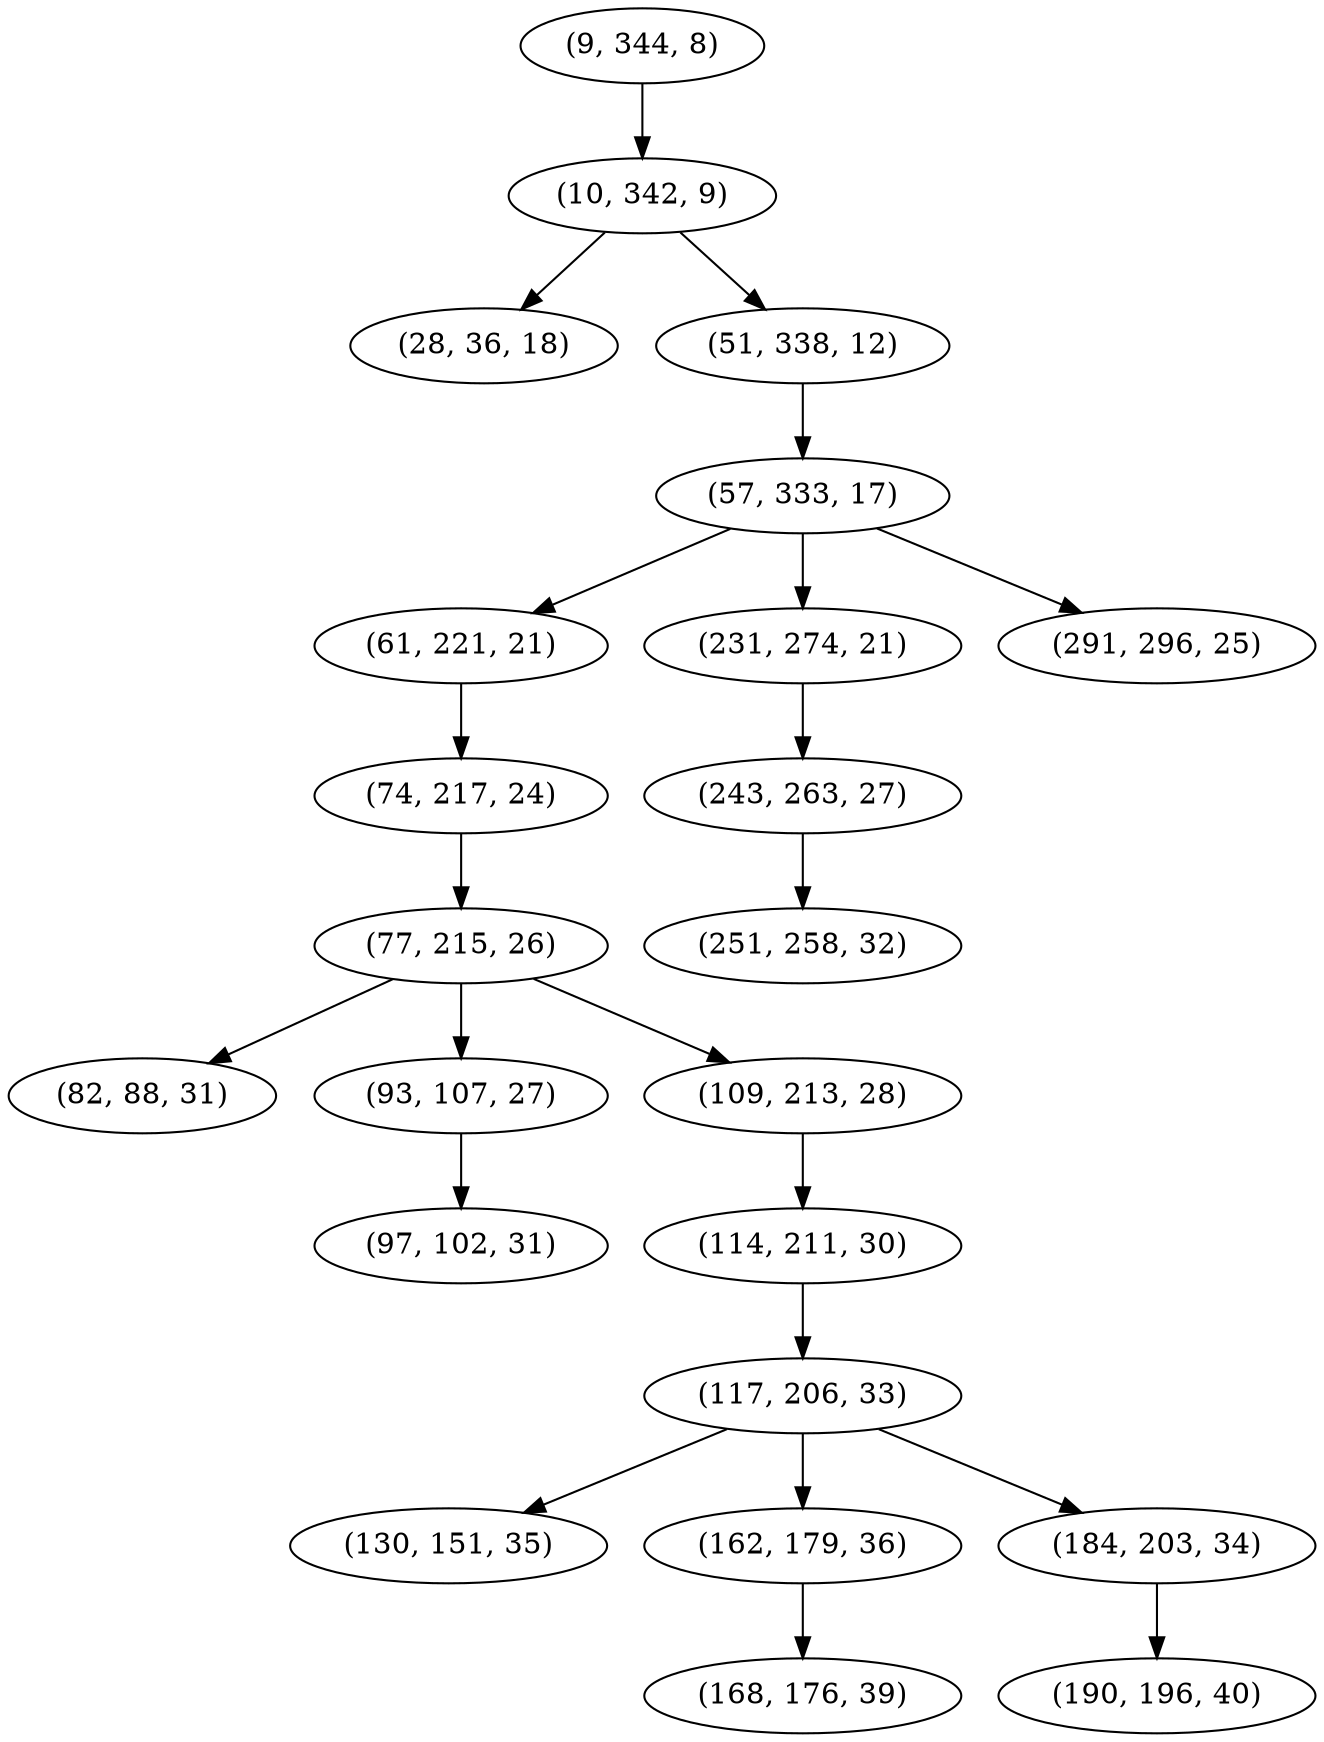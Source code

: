 digraph tree {
    "(9, 344, 8)";
    "(10, 342, 9)";
    "(28, 36, 18)";
    "(51, 338, 12)";
    "(57, 333, 17)";
    "(61, 221, 21)";
    "(74, 217, 24)";
    "(77, 215, 26)";
    "(82, 88, 31)";
    "(93, 107, 27)";
    "(97, 102, 31)";
    "(109, 213, 28)";
    "(114, 211, 30)";
    "(117, 206, 33)";
    "(130, 151, 35)";
    "(162, 179, 36)";
    "(168, 176, 39)";
    "(184, 203, 34)";
    "(190, 196, 40)";
    "(231, 274, 21)";
    "(243, 263, 27)";
    "(251, 258, 32)";
    "(291, 296, 25)";
    "(9, 344, 8)" -> "(10, 342, 9)";
    "(10, 342, 9)" -> "(28, 36, 18)";
    "(10, 342, 9)" -> "(51, 338, 12)";
    "(51, 338, 12)" -> "(57, 333, 17)";
    "(57, 333, 17)" -> "(61, 221, 21)";
    "(57, 333, 17)" -> "(231, 274, 21)";
    "(57, 333, 17)" -> "(291, 296, 25)";
    "(61, 221, 21)" -> "(74, 217, 24)";
    "(74, 217, 24)" -> "(77, 215, 26)";
    "(77, 215, 26)" -> "(82, 88, 31)";
    "(77, 215, 26)" -> "(93, 107, 27)";
    "(77, 215, 26)" -> "(109, 213, 28)";
    "(93, 107, 27)" -> "(97, 102, 31)";
    "(109, 213, 28)" -> "(114, 211, 30)";
    "(114, 211, 30)" -> "(117, 206, 33)";
    "(117, 206, 33)" -> "(130, 151, 35)";
    "(117, 206, 33)" -> "(162, 179, 36)";
    "(117, 206, 33)" -> "(184, 203, 34)";
    "(162, 179, 36)" -> "(168, 176, 39)";
    "(184, 203, 34)" -> "(190, 196, 40)";
    "(231, 274, 21)" -> "(243, 263, 27)";
    "(243, 263, 27)" -> "(251, 258, 32)";
}
